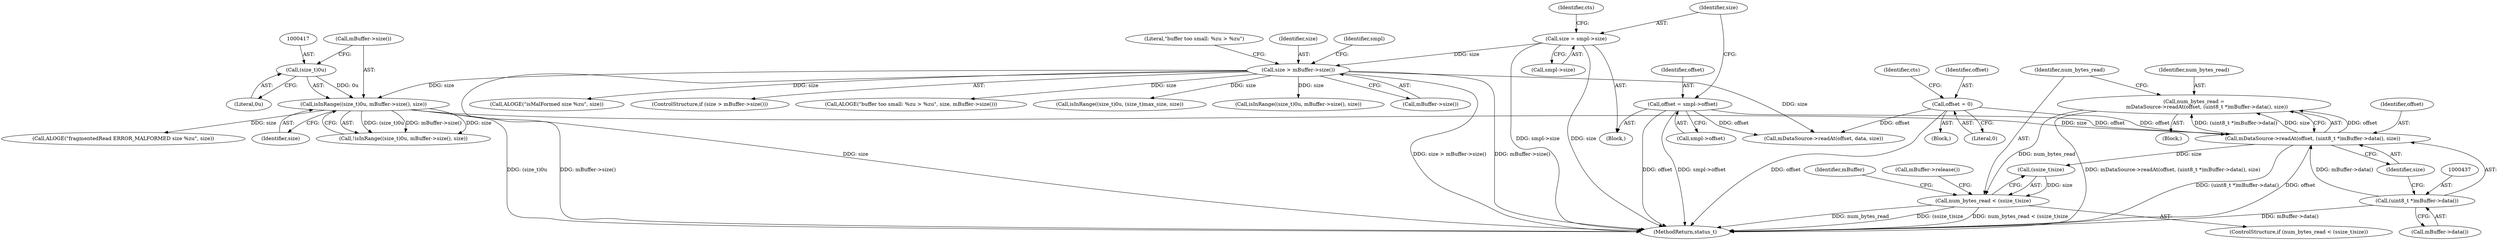 digraph "0_Android_5403587a74aee2fb57076528c3927851531c8afb@API" {
"1000432" [label="(Call,num_bytes_read =\n                mDataSource->readAt(offset, (uint8_t *)mBuffer->data(), size))"];
"1000434" [label="(Call,mDataSource->readAt(offset, (uint8_t *)mBuffer->data(), size))"];
"1000238" [label="(Call,offset = 0)"];
"1000303" [label="(Call,offset = smpl->offset)"];
"1000436" [label="(Call,(uint8_t *)mBuffer->data())"];
"1000415" [label="(Call,isInRange((size_t)0u, mBuffer->size(), size))"];
"1000416" [label="(Call,(size_t)0u)"];
"1000347" [label="(Call,size > mBuffer->size())"];
"1000308" [label="(Call,size = smpl->size)"];
"1000441" [label="(Call,num_bytes_read < (ssize_t)size)"];
"1000443" [label="(Call,(ssize_t)size)"];
"1000441" [label="(Call,num_bytes_read < (ssize_t)size)"];
"1000457" [label="(Identifier,mBuffer)"];
"1000694" [label="(Call,mDataSource->readAt(offset, data, size))"];
"1000314" [label="(Identifier,cts)"];
"1000359" [label="(Identifier,smpl)"];
"1000438" [label="(Call,mBuffer->data())"];
"1000426" [label="(Call,ALOGE(\"fragmentedRead ERROR_MALFORMED size %zu\", size))"];
"1000310" [label="(Call,smpl->size)"];
"1000440" [label="(ControlStructure,if (num_bytes_read < (ssize_t)size))"];
"1000436" [label="(Call,(uint8_t *)mBuffer->data())"];
"1000447" [label="(Call,mBuffer->release())"];
"1000432" [label="(Call,num_bytes_read =\n                mDataSource->readAt(offset, (uint8_t *)mBuffer->data(), size))"];
"1000349" [label="(Call,mBuffer->size())"];
"1000412" [label="(Block,)"];
"1000106" [label="(Block,)"];
"1000244" [label="(Identifier,cts)"];
"1000419" [label="(Call,mBuffer->size())"];
"1000258" [label="(Block,)"];
"1000418" [label="(Literal,0u)"];
"1000420" [label="(Identifier,size)"];
"1000435" [label="(Identifier,offset)"];
"1000434" [label="(Call,mDataSource->readAt(offset, (uint8_t *)mBuffer->data(), size))"];
"1000678" [label="(Call,ALOGE(\"isMalFormed size %zu\", size))"];
"1000303" [label="(Call,offset = smpl->offset)"];
"1000240" [label="(Literal,0)"];
"1000414" [label="(Call,!isInRange((size_t)0u, mBuffer->size(), size))"];
"1000346" [label="(ControlStructure,if (size > mBuffer->size()))"];
"1000433" [label="(Identifier,num_bytes_read)"];
"1000442" [label="(Identifier,num_bytes_read)"];
"1000352" [label="(Literal,\"buffer too small: %zu > %zu\")"];
"1000308" [label="(Call,size = smpl->size)"];
"1000415" [label="(Call,isInRange((size_t)0u, mBuffer->size(), size))"];
"1000304" [label="(Identifier,offset)"];
"1000416" [label="(Call,(size_t)0u)"];
"1000348" [label="(Identifier,size)"];
"1000238" [label="(Call,offset = 0)"];
"1000351" [label="(Call,ALOGE(\"buffer too small: %zu > %zu\", size, mBuffer->size()))"];
"1000654" [label="(Call,isInRange((size_t)0u, (size_t)max_size, size))"];
"1000239" [label="(Identifier,offset)"];
"1000624" [label="(Call,isInRange((size_t)0u, mBuffer->size(), size))"];
"1000305" [label="(Call,smpl->offset)"];
"1000347" [label="(Call,size > mBuffer->size())"];
"1000912" [label="(MethodReturn,status_t)"];
"1000439" [label="(Identifier,size)"];
"1000309" [label="(Identifier,size)"];
"1000432" -> "1000412"  [label="AST: "];
"1000432" -> "1000434"  [label="CFG: "];
"1000433" -> "1000432"  [label="AST: "];
"1000434" -> "1000432"  [label="AST: "];
"1000442" -> "1000432"  [label="CFG: "];
"1000432" -> "1000912"  [label="DDG: mDataSource->readAt(offset, (uint8_t *)mBuffer->data(), size)"];
"1000434" -> "1000432"  [label="DDG: offset"];
"1000434" -> "1000432"  [label="DDG: (uint8_t *)mBuffer->data()"];
"1000434" -> "1000432"  [label="DDG: size"];
"1000432" -> "1000441"  [label="DDG: num_bytes_read"];
"1000434" -> "1000439"  [label="CFG: "];
"1000435" -> "1000434"  [label="AST: "];
"1000436" -> "1000434"  [label="AST: "];
"1000439" -> "1000434"  [label="AST: "];
"1000434" -> "1000912"  [label="DDG: (uint8_t *)mBuffer->data()"];
"1000434" -> "1000912"  [label="DDG: offset"];
"1000238" -> "1000434"  [label="DDG: offset"];
"1000303" -> "1000434"  [label="DDG: offset"];
"1000436" -> "1000434"  [label="DDG: mBuffer->data()"];
"1000415" -> "1000434"  [label="DDG: size"];
"1000434" -> "1000443"  [label="DDG: size"];
"1000238" -> "1000106"  [label="AST: "];
"1000238" -> "1000240"  [label="CFG: "];
"1000239" -> "1000238"  [label="AST: "];
"1000240" -> "1000238"  [label="AST: "];
"1000244" -> "1000238"  [label="CFG: "];
"1000238" -> "1000912"  [label="DDG: offset"];
"1000238" -> "1000694"  [label="DDG: offset"];
"1000303" -> "1000258"  [label="AST: "];
"1000303" -> "1000305"  [label="CFG: "];
"1000304" -> "1000303"  [label="AST: "];
"1000305" -> "1000303"  [label="AST: "];
"1000309" -> "1000303"  [label="CFG: "];
"1000303" -> "1000912"  [label="DDG: offset"];
"1000303" -> "1000912"  [label="DDG: smpl->offset"];
"1000303" -> "1000694"  [label="DDG: offset"];
"1000436" -> "1000438"  [label="CFG: "];
"1000437" -> "1000436"  [label="AST: "];
"1000438" -> "1000436"  [label="AST: "];
"1000439" -> "1000436"  [label="CFG: "];
"1000436" -> "1000912"  [label="DDG: mBuffer->data()"];
"1000415" -> "1000414"  [label="AST: "];
"1000415" -> "1000420"  [label="CFG: "];
"1000416" -> "1000415"  [label="AST: "];
"1000419" -> "1000415"  [label="AST: "];
"1000420" -> "1000415"  [label="AST: "];
"1000414" -> "1000415"  [label="CFG: "];
"1000415" -> "1000912"  [label="DDG: (size_t)0u"];
"1000415" -> "1000912"  [label="DDG: mBuffer->size()"];
"1000415" -> "1000414"  [label="DDG: (size_t)0u"];
"1000415" -> "1000414"  [label="DDG: mBuffer->size()"];
"1000415" -> "1000414"  [label="DDG: size"];
"1000416" -> "1000415"  [label="DDG: 0u"];
"1000347" -> "1000415"  [label="DDG: size"];
"1000415" -> "1000426"  [label="DDG: size"];
"1000416" -> "1000418"  [label="CFG: "];
"1000417" -> "1000416"  [label="AST: "];
"1000418" -> "1000416"  [label="AST: "];
"1000419" -> "1000416"  [label="CFG: "];
"1000347" -> "1000346"  [label="AST: "];
"1000347" -> "1000349"  [label="CFG: "];
"1000348" -> "1000347"  [label="AST: "];
"1000349" -> "1000347"  [label="AST: "];
"1000352" -> "1000347"  [label="CFG: "];
"1000359" -> "1000347"  [label="CFG: "];
"1000347" -> "1000912"  [label="DDG: mBuffer->size()"];
"1000347" -> "1000912"  [label="DDG: size"];
"1000347" -> "1000912"  [label="DDG: size > mBuffer->size()"];
"1000308" -> "1000347"  [label="DDG: size"];
"1000347" -> "1000351"  [label="DDG: size"];
"1000347" -> "1000624"  [label="DDG: size"];
"1000347" -> "1000654"  [label="DDG: size"];
"1000347" -> "1000678"  [label="DDG: size"];
"1000347" -> "1000694"  [label="DDG: size"];
"1000308" -> "1000258"  [label="AST: "];
"1000308" -> "1000310"  [label="CFG: "];
"1000309" -> "1000308"  [label="AST: "];
"1000310" -> "1000308"  [label="AST: "];
"1000314" -> "1000308"  [label="CFG: "];
"1000308" -> "1000912"  [label="DDG: smpl->size"];
"1000308" -> "1000912"  [label="DDG: size"];
"1000441" -> "1000440"  [label="AST: "];
"1000441" -> "1000443"  [label="CFG: "];
"1000442" -> "1000441"  [label="AST: "];
"1000443" -> "1000441"  [label="AST: "];
"1000447" -> "1000441"  [label="CFG: "];
"1000457" -> "1000441"  [label="CFG: "];
"1000441" -> "1000912"  [label="DDG: num_bytes_read"];
"1000441" -> "1000912"  [label="DDG: (ssize_t)size"];
"1000441" -> "1000912"  [label="DDG: num_bytes_read < (ssize_t)size"];
"1000443" -> "1000441"  [label="DDG: size"];
}
